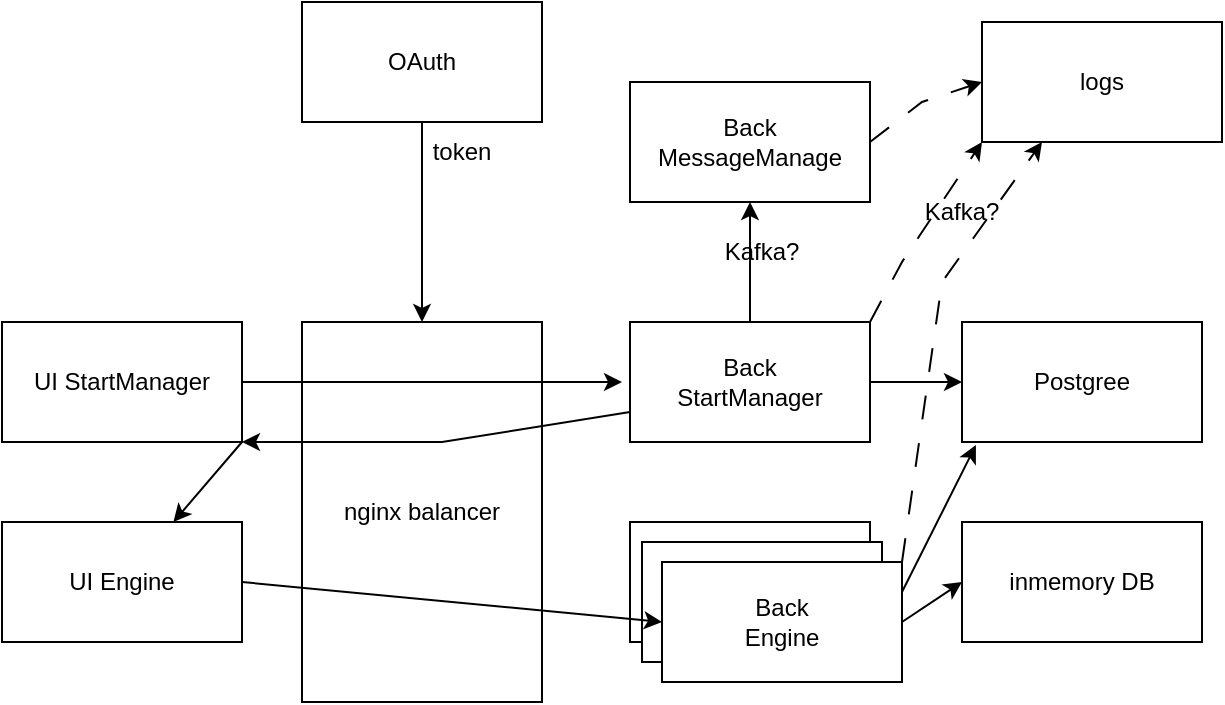 <mxfile version="21.2.9" type="github">
  <diagram name="Страница 1" id="ZXPdNz_G-g0Ub4xCmDcr">
    <mxGraphModel dx="1306" dy="689" grid="1" gridSize="10" guides="1" tooltips="1" connect="1" arrows="1" fold="1" page="1" pageScale="1" pageWidth="827" pageHeight="1169" math="0" shadow="0">
      <root>
        <mxCell id="0" />
        <mxCell id="1" parent="0" />
        <mxCell id="0wzTIoAmBEgUYSC911df-1" value="UI StartManager" style="rounded=0;whiteSpace=wrap;html=1;" parent="1" vertex="1">
          <mxGeometry x="40" y="200" width="120" height="60" as="geometry" />
        </mxCell>
        <mxCell id="0wzTIoAmBEgUYSC911df-11" value="" style="edgeStyle=orthogonalEdgeStyle;rounded=0;orthogonalLoop=1;jettySize=auto;html=1;" parent="1" source="0wzTIoAmBEgUYSC911df-2" target="0wzTIoAmBEgUYSC911df-3" edge="1">
          <mxGeometry relative="1" as="geometry" />
        </mxCell>
        <mxCell id="0wzTIoAmBEgUYSC911df-19" value="" style="edgeStyle=orthogonalEdgeStyle;rounded=0;orthogonalLoop=1;jettySize=auto;html=1;" parent="1" source="0wzTIoAmBEgUYSC911df-2" target="0wzTIoAmBEgUYSC911df-18" edge="1">
          <mxGeometry relative="1" as="geometry" />
        </mxCell>
        <mxCell id="0wzTIoAmBEgUYSC911df-2" value="Back&lt;br&gt;StartManager" style="rounded=0;whiteSpace=wrap;html=1;" parent="1" vertex="1">
          <mxGeometry x="354" y="200" width="120" height="60" as="geometry" />
        </mxCell>
        <mxCell id="0wzTIoAmBEgUYSC911df-3" value="Postgree" style="rounded=0;whiteSpace=wrap;html=1;" parent="1" vertex="1">
          <mxGeometry x="520" y="200" width="120" height="60" as="geometry" />
        </mxCell>
        <mxCell id="0wzTIoAmBEgUYSC911df-4" value="UI Engine" style="rounded=0;whiteSpace=wrap;html=1;" parent="1" vertex="1">
          <mxGeometry x="40" y="300" width="120" height="60" as="geometry" />
        </mxCell>
        <mxCell id="0wzTIoAmBEgUYSC911df-5" value="Back&lt;br&gt;Engine" style="rounded=0;whiteSpace=wrap;html=1;" parent="1" vertex="1">
          <mxGeometry x="354" y="300" width="120" height="60" as="geometry" />
        </mxCell>
        <mxCell id="0wzTIoAmBEgUYSC911df-6" value="inmemory DB" style="rounded=0;whiteSpace=wrap;html=1;" parent="1" vertex="1">
          <mxGeometry x="520" y="300" width="120" height="60" as="geometry" />
        </mxCell>
        <mxCell id="0wzTIoAmBEgUYSC911df-7" value="Back&lt;br&gt;Engine" style="rounded=0;whiteSpace=wrap;html=1;" parent="1" vertex="1">
          <mxGeometry x="360" y="310" width="120" height="60" as="geometry" />
        </mxCell>
        <mxCell id="0wzTIoAmBEgUYSC911df-8" value="Back&lt;br&gt;Engine" style="rounded=0;whiteSpace=wrap;html=1;" parent="1" vertex="1">
          <mxGeometry x="370" y="320" width="120" height="60" as="geometry" />
        </mxCell>
        <mxCell id="0wzTIoAmBEgUYSC911df-15" value="" style="endArrow=classic;html=1;rounded=0;exitX=1;exitY=0.5;exitDx=0;exitDy=0;entryX=0;entryY=0.5;entryDx=0;entryDy=0;" parent="1" source="0wzTIoAmBEgUYSC911df-8" target="0wzTIoAmBEgUYSC911df-6" edge="1">
          <mxGeometry width="50" height="50" relative="1" as="geometry">
            <mxPoint x="310" y="340" as="sourcePoint" />
            <mxPoint x="380" y="360" as="targetPoint" />
          </mxGeometry>
        </mxCell>
        <mxCell id="0wzTIoAmBEgUYSC911df-16" value="" style="endArrow=classic;html=1;rounded=0;exitX=1;exitY=0.25;exitDx=0;exitDy=0;entryX=0.058;entryY=1.025;entryDx=0;entryDy=0;entryPerimeter=0;" parent="1" source="0wzTIoAmBEgUYSC911df-8" target="0wzTIoAmBEgUYSC911df-3" edge="1">
          <mxGeometry width="50" height="50" relative="1" as="geometry">
            <mxPoint x="500" y="360" as="sourcePoint" />
            <mxPoint x="530" y="340" as="targetPoint" />
          </mxGeometry>
        </mxCell>
        <mxCell id="0wzTIoAmBEgUYSC911df-18" value="Back&lt;br&gt;MessageManage" style="rounded=0;whiteSpace=wrap;html=1;" parent="1" vertex="1">
          <mxGeometry x="354" y="80" width="120" height="60" as="geometry" />
        </mxCell>
        <mxCell id="0wzTIoAmBEgUYSC911df-20" value="Kafka?" style="text;html=1;strokeColor=none;fillColor=none;align=center;verticalAlign=middle;whiteSpace=wrap;rounded=0;" parent="1" vertex="1">
          <mxGeometry x="390" y="150" width="60" height="30" as="geometry" />
        </mxCell>
        <mxCell id="0wzTIoAmBEgUYSC911df-21" value="logs" style="rounded=0;whiteSpace=wrap;html=1;" parent="1" vertex="1">
          <mxGeometry x="530" y="50" width="120" height="60" as="geometry" />
        </mxCell>
        <mxCell id="0wzTIoAmBEgUYSC911df-22" value="" style="endArrow=classic;html=1;rounded=0;entryX=0;entryY=1;entryDx=0;entryDy=0;exitX=1;exitY=0;exitDx=0;exitDy=0;dashed=1;dashPattern=12 12;" parent="1" source="0wzTIoAmBEgUYSC911df-2" target="0wzTIoAmBEgUYSC911df-21" edge="1">
          <mxGeometry width="50" height="50" relative="1" as="geometry">
            <mxPoint x="474" y="190" as="sourcePoint" />
            <mxPoint x="524" y="140" as="targetPoint" />
            <Array as="points">
              <mxPoint x="490" y="170" />
            </Array>
          </mxGeometry>
        </mxCell>
        <mxCell id="0wzTIoAmBEgUYSC911df-23" value="" style="endArrow=classic;html=1;rounded=0;entryX=0;entryY=0.5;entryDx=0;entryDy=0;exitX=1;exitY=0.5;exitDx=0;exitDy=0;dashed=1;dashPattern=12 12;" parent="1" source="0wzTIoAmBEgUYSC911df-18" target="0wzTIoAmBEgUYSC911df-21" edge="1">
          <mxGeometry width="50" height="50" relative="1" as="geometry">
            <mxPoint x="484" y="210" as="sourcePoint" />
            <mxPoint x="540" y="120" as="targetPoint" />
            <Array as="points">
              <mxPoint x="500" y="90" />
            </Array>
          </mxGeometry>
        </mxCell>
        <mxCell id="0wzTIoAmBEgUYSC911df-24" value="" style="endArrow=classic;html=1;rounded=0;entryX=0.25;entryY=1;entryDx=0;entryDy=0;exitX=1;exitY=0;exitDx=0;exitDy=0;dashed=1;dashPattern=12 12;" parent="1" source="0wzTIoAmBEgUYSC911df-8" target="0wzTIoAmBEgUYSC911df-21" edge="1">
          <mxGeometry width="50" height="50" relative="1" as="geometry">
            <mxPoint x="484" y="120" as="sourcePoint" />
            <mxPoint x="540" y="90" as="targetPoint" />
            <Array as="points">
              <mxPoint x="510" y="180" />
            </Array>
          </mxGeometry>
        </mxCell>
        <mxCell id="0wzTIoAmBEgUYSC911df-26" value="nginx balancer" style="rounded=0;whiteSpace=wrap;html=1;" parent="1" vertex="1">
          <mxGeometry x="190" y="200" width="120" height="190" as="geometry" />
        </mxCell>
        <mxCell id="0wzTIoAmBEgUYSC911df-32" value="" style="endArrow=classic;html=1;rounded=0;exitX=1;exitY=0.5;exitDx=0;exitDy=0;" parent="1" source="0wzTIoAmBEgUYSC911df-1" edge="1">
          <mxGeometry width="50" height="50" relative="1" as="geometry">
            <mxPoint x="390" y="310" as="sourcePoint" />
            <mxPoint x="350" y="230" as="targetPoint" />
          </mxGeometry>
        </mxCell>
        <mxCell id="0wzTIoAmBEgUYSC911df-33" value="" style="endArrow=classic;html=1;rounded=0;exitX=1;exitY=0.5;exitDx=0;exitDy=0;entryX=0;entryY=0.5;entryDx=0;entryDy=0;" parent="1" source="0wzTIoAmBEgUYSC911df-4" target="0wzTIoAmBEgUYSC911df-8" edge="1">
          <mxGeometry width="50" height="50" relative="1" as="geometry">
            <mxPoint x="390" y="310" as="sourcePoint" />
            <mxPoint x="440" y="260" as="targetPoint" />
          </mxGeometry>
        </mxCell>
        <mxCell id="0wzTIoAmBEgUYSC911df-34" value="" style="endArrow=classic;html=1;rounded=0;entryX=1;entryY=1;entryDx=0;entryDy=0;exitX=0;exitY=0.75;exitDx=0;exitDy=0;" parent="1" source="0wzTIoAmBEgUYSC911df-2" target="0wzTIoAmBEgUYSC911df-1" edge="1">
          <mxGeometry width="50" height="50" relative="1" as="geometry">
            <mxPoint x="390" y="310" as="sourcePoint" />
            <mxPoint x="440" y="260" as="targetPoint" />
            <Array as="points">
              <mxPoint x="260" y="260" />
            </Array>
          </mxGeometry>
        </mxCell>
        <mxCell id="0wzTIoAmBEgUYSC911df-35" value="" style="endArrow=classic;html=1;rounded=0;" parent="1" target="0wzTIoAmBEgUYSC911df-4" edge="1">
          <mxGeometry width="50" height="50" relative="1" as="geometry">
            <mxPoint x="160" y="260" as="sourcePoint" />
            <mxPoint x="440" y="260" as="targetPoint" />
          </mxGeometry>
        </mxCell>
        <mxCell id="OCKMa_QTTcZ8pl-r7HH0-2" value="" style="edgeStyle=orthogonalEdgeStyle;rounded=0;orthogonalLoop=1;jettySize=auto;html=1;" edge="1" parent="1" source="OCKMa_QTTcZ8pl-r7HH0-1" target="0wzTIoAmBEgUYSC911df-26">
          <mxGeometry relative="1" as="geometry" />
        </mxCell>
        <mxCell id="OCKMa_QTTcZ8pl-r7HH0-1" value="OAuth" style="rounded=0;whiteSpace=wrap;html=1;" vertex="1" parent="1">
          <mxGeometry x="190" y="40" width="120" height="60" as="geometry" />
        </mxCell>
        <mxCell id="OCKMa_QTTcZ8pl-r7HH0-3" value="token" style="text;html=1;strokeColor=none;fillColor=none;align=center;verticalAlign=middle;whiteSpace=wrap;rounded=0;" vertex="1" parent="1">
          <mxGeometry x="240" y="100" width="60" height="30" as="geometry" />
        </mxCell>
        <mxCell id="OCKMa_QTTcZ8pl-r7HH0-4" value="Kafka?" style="text;html=1;strokeColor=none;fillColor=none;align=center;verticalAlign=middle;whiteSpace=wrap;rounded=0;" vertex="1" parent="1">
          <mxGeometry x="490" y="130" width="60" height="30" as="geometry" />
        </mxCell>
      </root>
    </mxGraphModel>
  </diagram>
</mxfile>
